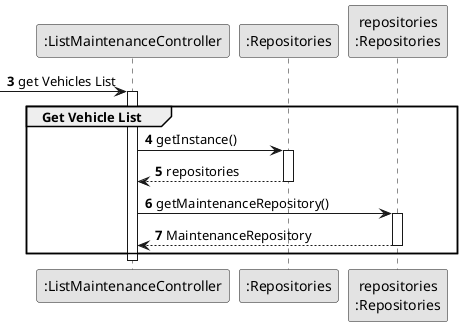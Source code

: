 @startuml
skinparam monochrome true
skinparam packageStyle rectangle
skinparam shadowing false

autonumber

'hide footbox

participant ":ListMaintenanceController" as CTRL
participant ":Repositories" as RepositorySingleton
participant "repositories\n:Repositories" as PLAT

autonumber 3

 -> CTRL : get Vehicles List
activate CTRL
    group Get Vehicle List

        CTRL -> RepositorySingleton : getInstance()
        activate RepositorySingleton

        RepositorySingleton --> CTRL: repositories
        deactivate RepositorySingleton

        CTRL -> PLAT : getMaintenanceRepository()
        activate PLAT

        PLAT --> CTRL: MaintenanceRepository
        deactivate PLAT

    end

    autonumber 4
deactivate CTRL


@enduml